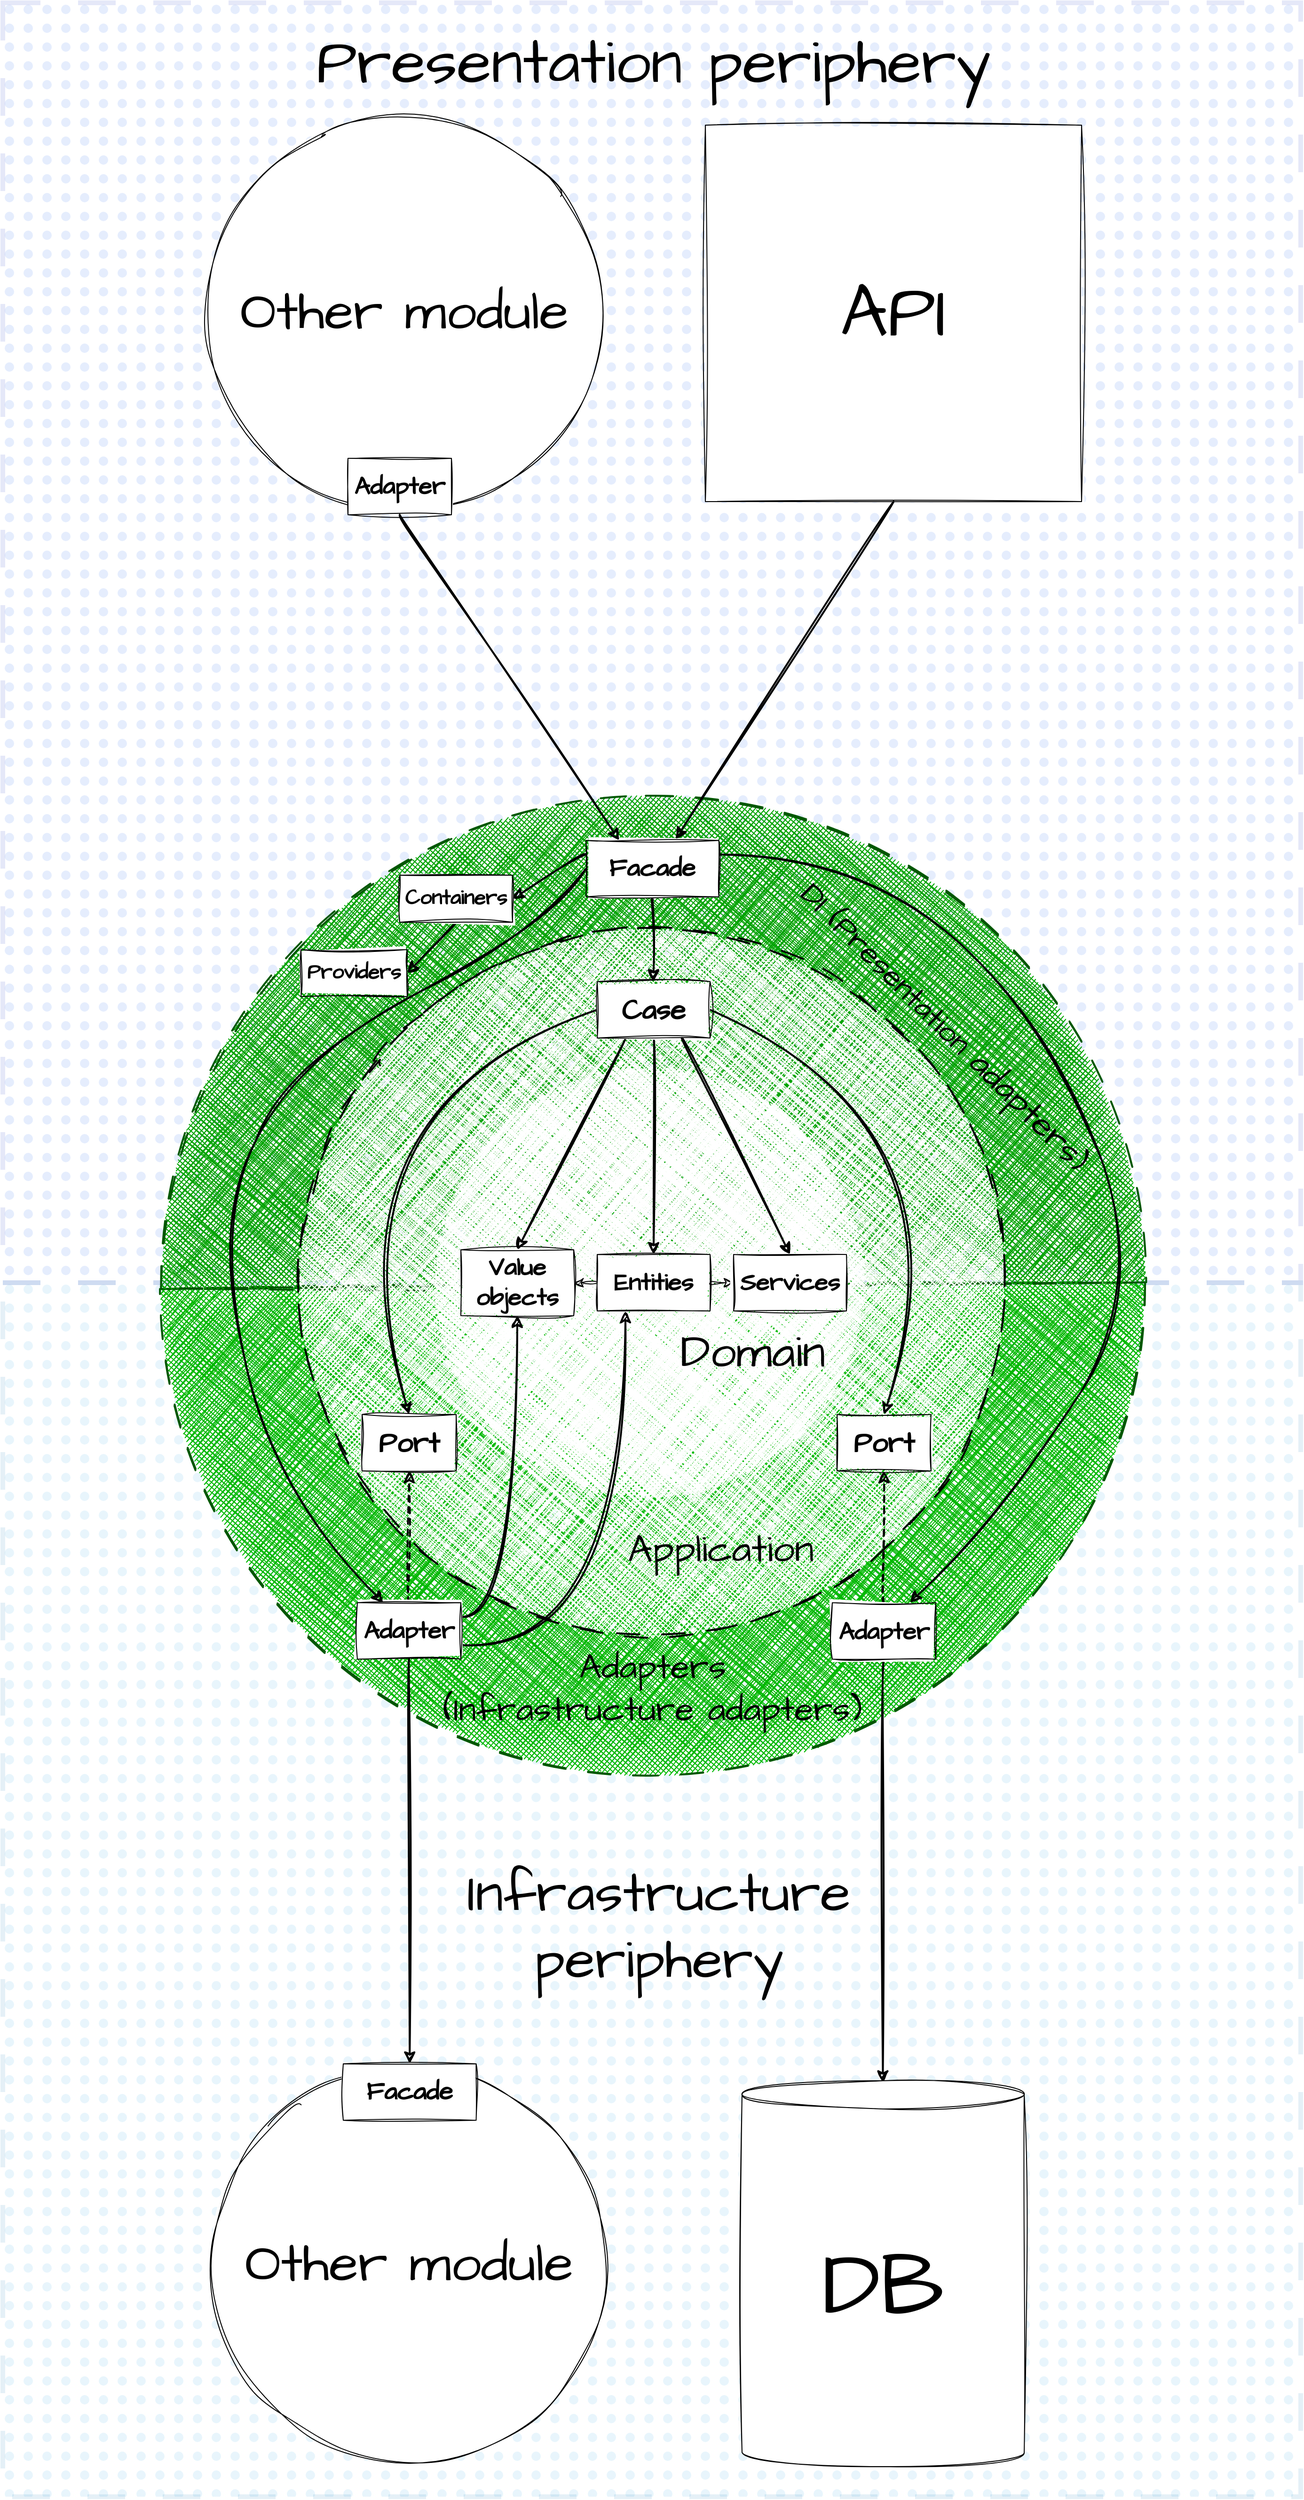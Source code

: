 <mxfile version="24.7.8">
  <diagram name="Страница — 1" id="fYOchGaFpr-KhARTQKkh">
    <mxGraphModel dx="3435" dy="3509" grid="1" gridSize="10" guides="1" tooltips="1" connect="1" arrows="1" fold="1" page="1" pageScale="1" pageWidth="1" pageHeight="1" math="0" shadow="0">
      <root>
        <mxCell id="0" />
        <mxCell id="1" parent="0" />
        <mxCell id="GpicunTV1zDzRyL_etDp-75" value="" style="rounded=0;whiteSpace=wrap;html=1;hachureGap=4;fontFamily=Architects Daughter;fontSource=https%3A%2F%2Ffonts.googleapis.com%2Fcss%3Ffamily%3DArchitects%2BDaughter;dashed=1;strokeWidth=5;dashPattern=8 8;strokeColor=#001DBC;fillColor=#0050ef;fontColor=#ffffff;opacity=10;fillStyle=dots;" parent="1" vertex="1">
          <mxGeometry x="-500" y="-1330" width="1380" height="1360" as="geometry" />
        </mxCell>
        <mxCell id="GpicunTV1zDzRyL_etDp-74" value="" style="rounded=0;whiteSpace=wrap;html=1;hachureGap=4;fontFamily=Architects Daughter;fontSource=https%3A%2F%2Ffonts.googleapis.com%2Fcss%3Ffamily%3DArchitects%2BDaughter;dashed=1;strokeWidth=5;dashPattern=8 8;strokeColor=#006EAF;fillColor=#1ba1e2;fontColor=#ffffff;opacity=10;fillStyle=dots;glass=0;" parent="1" vertex="1">
          <mxGeometry x="-500" y="30" width="1380" height="1290" as="geometry" />
        </mxCell>
        <mxCell id="uetNqnscLVQrveRdRB0L-13" value="" style="verticalLabelPosition=bottom;verticalAlign=top;html=1;shape=mxgraph.basic.pie;startAngle=0.25;endAngle=0.748;sketch=1;hachureGap=4;jiggle=2;curveFitting=1;fontFamily=Architects Daughter;fontSource=https%3A%2F%2Ffonts.googleapis.com%2Fcss%3Ffamily%3DArchitects%2BDaughter;rotation=0;dashed=1;strokeWidth=2;dashPattern=12 12;fillColor=#00B800;strokeColor=#005700;fillStyle=cross-hatch;fontColor=#ffffff;" parent="1" vertex="1">
          <mxGeometry x="-333" y="-493.75" width="1047.5" height="1047.5" as="geometry" />
        </mxCell>
        <mxCell id="GpicunTV1zDzRyL_etDp-24" value="" style="verticalLabelPosition=bottom;verticalAlign=top;html=1;shape=mxgraph.basic.pie;startAngle=0.25;endAngle=0.748;sketch=1;hachureGap=4;jiggle=2;curveFitting=1;fontFamily=Architects Daughter;fontSource=https%3A%2F%2Ffonts.googleapis.com%2Fcss%3Ffamily%3DArchitects%2BDaughter;rotation=-180;dashed=1;strokeWidth=2;dashPattern=12 12;fillColor=#00A300;strokeColor=#005700;fontColor=#ffffff;fillStyle=cross-hatch;" parent="1" vertex="1">
          <mxGeometry x="-331.75" y="-487.5" width="1047.5" height="1047.5" as="geometry" />
        </mxCell>
        <mxCell id="GpicunTV1zDzRyL_etDp-10" value="" style="ellipse;whiteSpace=wrap;html=1;aspect=fixed;sketch=1;hachureGap=4;jiggle=2;curveFitting=1;fontFamily=Architects Daughter;fontSource=https%3A%2F%2Ffonts.googleapis.com%2Fcss%3Ffamily%3DArchitects%2BDaughter;strokeWidth=2;dashed=1;dashPattern=12 12;fillStyle=cross-hatch;perimeterSpacing=0;strokeColor=default;" parent="1" vertex="1">
          <mxGeometry x="-185.5" y="-346.25" width="752.5" height="752.5" as="geometry" />
        </mxCell>
        <mxCell id="GpicunTV1zDzRyL_etDp-6" value="" style="ellipse;whiteSpace=wrap;html=1;aspect=fixed;sketch=1;hachureGap=4;jiggle=2;curveFitting=1;fontFamily=Architects Daughter;fontSource=https%3A%2F%2Ffonts.googleapis.com%2Fcss%3Ffamily%3DArchitects%2BDaughter;strokeWidth=3;dashed=1;dashPattern=12 12;fillStyle=cross-hatch;strokeColor=none;" parent="1" vertex="1">
          <mxGeometry x="-41.75" y="-198.75" width="457.5" height="457.5" as="geometry" />
        </mxCell>
        <mxCell id="uetNqnscLVQrveRdRB0L-4" style="edgeStyle=none;curved=1;rounded=0;sketch=1;hachureGap=4;jiggle=2;curveFitting=1;orthogonalLoop=1;jettySize=auto;html=1;exitX=1;exitY=0.5;exitDx=0;exitDy=0;entryX=0;entryY=0.5;entryDx=0;entryDy=0;fontFamily=Architects Daughter;fontSource=https%3A%2F%2Ffonts.googleapis.com%2Fcss%3Ffamily%3DArchitects%2BDaughter;fontSize=12;startSize=8;endSize=8;" parent="1" source="GpicunTV1zDzRyL_etDp-1" target="GpicunTV1zDzRyL_etDp-2" edge="1">
          <mxGeometry relative="1" as="geometry" />
        </mxCell>
        <mxCell id="uetNqnscLVQrveRdRB0L-5" style="edgeStyle=none;curved=1;rounded=0;sketch=1;hachureGap=4;jiggle=2;curveFitting=1;orthogonalLoop=1;jettySize=auto;html=1;exitX=0;exitY=0.5;exitDx=0;exitDy=0;entryX=1;entryY=0.5;entryDx=0;entryDy=0;fontFamily=Architects Daughter;fontSource=https%3A%2F%2Ffonts.googleapis.com%2Fcss%3Ffamily%3DArchitects%2BDaughter;fontSize=12;startSize=8;endSize=8;" parent="1" source="GpicunTV1zDzRyL_etDp-1" target="GpicunTV1zDzRyL_etDp-3" edge="1">
          <mxGeometry relative="1" as="geometry" />
        </mxCell>
        <mxCell id="GpicunTV1zDzRyL_etDp-1" value="Entities" style="rounded=0;whiteSpace=wrap;html=1;sketch=1;hachureGap=4;jiggle=2;curveFitting=1;fontFamily=Architects Daughter;fontSource=https%3A%2F%2Ffonts.googleapis.com%2Fcss%3Ffamily%3DArchitects%2BDaughter;fontSize=26;fontStyle=1" parent="1" vertex="1">
          <mxGeometry x="132" width="120" height="60" as="geometry" />
        </mxCell>
        <mxCell id="GpicunTV1zDzRyL_etDp-2" value="Services" style="rounded=0;whiteSpace=wrap;html=1;sketch=1;hachureGap=4;jiggle=2;curveFitting=1;fontFamily=Architects Daughter;fontSource=https%3A%2F%2Ffonts.googleapis.com%2Fcss%3Ffamily%3DArchitects%2BDaughter;fontSize=26;fontStyle=1" parent="1" vertex="1">
          <mxGeometry x="277" width="120" height="60" as="geometry" />
        </mxCell>
        <mxCell id="GpicunTV1zDzRyL_etDp-3" value="Value objects" style="rounded=0;whiteSpace=wrap;html=1;sketch=1;hachureGap=4;jiggle=2;curveFitting=1;fontFamily=Architects Daughter;fontSource=https%3A%2F%2Ffonts.googleapis.com%2Fcss%3Ffamily%3DArchitects%2BDaughter;fontSize=26;fontStyle=1" parent="1" vertex="1">
          <mxGeometry x="-13" y="-5" width="120" height="70" as="geometry" />
        </mxCell>
        <mxCell id="GpicunTV1zDzRyL_etDp-9" style="edgeStyle=none;curved=1;rounded=0;sketch=1;hachureGap=4;jiggle=2;curveFitting=1;orthogonalLoop=1;jettySize=auto;html=1;exitX=0.5;exitY=1;exitDx=0;exitDy=0;entryX=0.5;entryY=0;entryDx=0;entryDy=0;fontFamily=Architects Daughter;fontSource=https%3A%2F%2Ffonts.googleapis.com%2Fcss%3Ffamily%3DArchitects%2BDaughter;fontSize=12;startSize=8;endSize=8;strokeWidth=2;" parent="1" source="GpicunTV1zDzRyL_etDp-8" target="GpicunTV1zDzRyL_etDp-1" edge="1">
          <mxGeometry relative="1" as="geometry" />
        </mxCell>
        <mxCell id="uetNqnscLVQrveRdRB0L-8" style="edgeStyle=none;curved=1;rounded=0;sketch=1;hachureGap=4;jiggle=2;curveFitting=1;orthogonalLoop=1;jettySize=auto;html=1;exitX=0;exitY=0.5;exitDx=0;exitDy=0;entryX=0.5;entryY=0;entryDx=0;entryDy=0;fontFamily=Architects Daughter;fontSource=https%3A%2F%2Ffonts.googleapis.com%2Fcss%3Ffamily%3DArchitects%2BDaughter;fontSize=12;startSize=8;endSize=8;strokeWidth=2;" parent="1" source="GpicunTV1zDzRyL_etDp-8" target="GpicunTV1zDzRyL_etDp-15" edge="1">
          <mxGeometry relative="1" as="geometry">
            <Array as="points">
              <mxPoint x="-163" y="-160" />
            </Array>
          </mxGeometry>
        </mxCell>
        <mxCell id="uetNqnscLVQrveRdRB0L-9" style="edgeStyle=none;curved=1;rounded=0;sketch=1;hachureGap=4;jiggle=2;curveFitting=1;orthogonalLoop=1;jettySize=auto;html=1;exitX=0.25;exitY=1;exitDx=0;exitDy=0;entryX=0.5;entryY=0;entryDx=0;entryDy=0;fontFamily=Architects Daughter;fontSource=https%3A%2F%2Ffonts.googleapis.com%2Fcss%3Ffamily%3DArchitects%2BDaughter;fontSize=12;startSize=8;endSize=8;strokeWidth=2;" parent="1" source="GpicunTV1zDzRyL_etDp-8" target="GpicunTV1zDzRyL_etDp-3" edge="1">
          <mxGeometry relative="1" as="geometry" />
        </mxCell>
        <mxCell id="uetNqnscLVQrveRdRB0L-11" style="edgeStyle=none;curved=1;rounded=0;sketch=1;hachureGap=4;jiggle=2;curveFitting=1;orthogonalLoop=1;jettySize=auto;html=1;exitX=1;exitY=0.5;exitDx=0;exitDy=0;entryX=0.5;entryY=0;entryDx=0;entryDy=0;fontFamily=Architects Daughter;fontSource=https%3A%2F%2Ffonts.googleapis.com%2Fcss%3Ffamily%3DArchitects%2BDaughter;fontSize=12;startSize=8;endSize=8;strokeWidth=2;" parent="1" source="GpicunTV1zDzRyL_etDp-8" target="GpicunTV1zDzRyL_etDp-16" edge="1">
          <mxGeometry relative="1" as="geometry">
            <Array as="points">
              <mxPoint x="537" y="-140" />
            </Array>
          </mxGeometry>
        </mxCell>
        <mxCell id="GpicunTV1zDzRyL_etDp-8" value="Case" style="rounded=0;whiteSpace=wrap;html=1;sketch=1;hachureGap=4;jiggle=2;curveFitting=1;fontFamily=Architects Daughter;fontSource=https%3A%2F%2Ffonts.googleapis.com%2Fcss%3Ffamily%3DArchitects%2BDaughter;fontSize=30;fontStyle=1" parent="1" vertex="1">
          <mxGeometry x="132" y="-290" width="120" height="60" as="geometry" />
        </mxCell>
        <mxCell id="GpicunTV1zDzRyL_etDp-15" value="Port" style="rounded=0;whiteSpace=wrap;html=1;sketch=1;hachureGap=4;jiggle=2;curveFitting=1;fontFamily=Architects Daughter;fontSource=https%3A%2F%2Ffonts.googleapis.com%2Fcss%3Ffamily%3DArchitects%2BDaughter;fontSize=30;fontStyle=1" parent="1" vertex="1">
          <mxGeometry x="-118" y="170" width="100" height="60" as="geometry" />
        </mxCell>
        <mxCell id="GpicunTV1zDzRyL_etDp-16" value="&lt;span style=&quot;font-size: 30px;&quot;&gt;Port&lt;/span&gt;" style="rounded=0;whiteSpace=wrap;html=1;sketch=1;hachureGap=4;jiggle=2;curveFitting=1;fontFamily=Architects Daughter;fontSource=https%3A%2F%2Ffonts.googleapis.com%2Fcss%3Ffamily%3DArchitects%2BDaughter;fontSize=22;fontStyle=1" parent="1" vertex="1">
          <mxGeometry x="387" y="170" width="100" height="60" as="geometry" />
        </mxCell>
        <mxCell id="uetNqnscLVQrveRdRB0L-16" style="edgeStyle=none;curved=1;rounded=0;sketch=1;hachureGap=4;jiggle=2;curveFitting=1;orthogonalLoop=1;jettySize=auto;html=1;exitX=0.5;exitY=0;exitDx=0;exitDy=0;entryX=0.5;entryY=1;entryDx=0;entryDy=0;fontFamily=Architects Daughter;fontSource=https%3A%2F%2Ffonts.googleapis.com%2Fcss%3Ffamily%3DArchitects%2BDaughter;fontSize=12;startSize=8;endSize=8;dashed=1;strokeWidth=2;" parent="1" source="GpicunTV1zDzRyL_etDp-26" target="GpicunTV1zDzRyL_etDp-15" edge="1">
          <mxGeometry relative="1" as="geometry" />
        </mxCell>
        <mxCell id="uetNqnscLVQrveRdRB0L-18" style="edgeStyle=none;curved=1;rounded=0;sketch=1;hachureGap=4;jiggle=2;curveFitting=1;orthogonalLoop=1;jettySize=auto;html=1;exitX=1;exitY=0.25;exitDx=0;exitDy=0;entryX=0.5;entryY=1;entryDx=0;entryDy=0;fontFamily=Architects Daughter;fontSource=https%3A%2F%2Ffonts.googleapis.com%2Fcss%3Ffamily%3DArchitects%2BDaughter;fontSize=12;startSize=8;endSize=8;strokeWidth=2;" parent="1" source="GpicunTV1zDzRyL_etDp-26" target="GpicunTV1zDzRyL_etDp-3" edge="1">
          <mxGeometry relative="1" as="geometry">
            <Array as="points">
              <mxPoint x="47" y="390" />
            </Array>
          </mxGeometry>
        </mxCell>
        <mxCell id="uetNqnscLVQrveRdRB0L-19" style="edgeStyle=none;curved=1;rounded=0;sketch=1;hachureGap=4;jiggle=2;curveFitting=1;orthogonalLoop=1;jettySize=auto;html=1;exitX=1;exitY=0.75;exitDx=0;exitDy=0;entryX=0.25;entryY=1;entryDx=0;entryDy=0;fontFamily=Architects Daughter;fontSource=https%3A%2F%2Ffonts.googleapis.com%2Fcss%3Ffamily%3DArchitects%2BDaughter;fontSize=12;startSize=8;endSize=8;strokeWidth=2;" parent="1" source="GpicunTV1zDzRyL_etDp-26" target="GpicunTV1zDzRyL_etDp-1" edge="1">
          <mxGeometry relative="1" as="geometry">
            <Array as="points">
              <mxPoint x="162" y="429" />
            </Array>
          </mxGeometry>
        </mxCell>
        <mxCell id="GpicunTV1zDzRyL_etDp-26" value="Adapter" style="rounded=0;whiteSpace=wrap;html=1;sketch=1;hachureGap=4;jiggle=2;curveFitting=1;fontFamily=Architects Daughter;fontSource=https%3A%2F%2Ffonts.googleapis.com%2Fcss%3Ffamily%3DArchitects%2BDaughter;fontSize=26;fontStyle=1" parent="1" vertex="1">
          <mxGeometry x="-123" y="370" width="110" height="60" as="geometry" />
        </mxCell>
        <mxCell id="GpicunTV1zDzRyL_etDp-31" style="edgeStyle=none;curved=1;rounded=0;sketch=1;hachureGap=4;jiggle=2;curveFitting=1;orthogonalLoop=1;jettySize=auto;html=1;exitX=0.5;exitY=0;exitDx=0;exitDy=0;entryX=0.5;entryY=1;entryDx=0;entryDy=0;fontFamily=Architects Daughter;fontSource=https%3A%2F%2Ffonts.googleapis.com%2Fcss%3Ffamily%3DArchitects%2BDaughter;fontSize=12;startSize=8;endSize=8;strokeWidth=2;dashed=1;" parent="1" source="GpicunTV1zDzRyL_etDp-30" target="GpicunTV1zDzRyL_etDp-16" edge="1">
          <mxGeometry relative="1" as="geometry" />
        </mxCell>
        <mxCell id="uetNqnscLVQrveRdRB0L-32" style="edgeStyle=none;curved=1;rounded=0;sketch=1;hachureGap=4;jiggle=2;curveFitting=1;orthogonalLoop=1;jettySize=auto;html=1;exitX=0.5;exitY=1;exitDx=0;exitDy=0;entryX=0.499;entryY=0.005;entryDx=0;entryDy=0;fontFamily=Architects Daughter;fontSource=https%3A%2F%2Ffonts.googleapis.com%2Fcss%3Ffamily%3DArchitects%2BDaughter;fontSize=12;startSize=8;endSize=8;strokeWidth=2;entryPerimeter=0;" parent="1" source="GpicunTV1zDzRyL_etDp-30" target="n2jJXwar88tXIw-KePfp-14" edge="1">
          <mxGeometry relative="1" as="geometry">
            <mxPoint x="435.625" y="869" as="targetPoint" />
          </mxGeometry>
        </mxCell>
        <mxCell id="GpicunTV1zDzRyL_etDp-30" value="&lt;font style=&quot;font-size: 26px;&quot;&gt;Adapter&lt;/font&gt;" style="rounded=0;whiteSpace=wrap;html=1;sketch=1;hachureGap=4;jiggle=2;curveFitting=1;fontFamily=Architects Daughter;fontSource=https%3A%2F%2Ffonts.googleapis.com%2Fcss%3Ffamily%3DArchitects%2BDaughter;fontSize=28;fontStyle=1" parent="1" vertex="1">
          <mxGeometry x="382" y="370" width="110" height="60" as="geometry" />
        </mxCell>
        <mxCell id="uetNqnscLVQrveRdRB0L-23" style="edgeStyle=none;curved=1;rounded=0;sketch=1;hachureGap=4;jiggle=2;curveFitting=1;orthogonalLoop=1;jettySize=auto;html=1;exitX=0;exitY=0.5;exitDx=0;exitDy=0;entryX=1;entryY=0.5;entryDx=0;entryDy=0;fontFamily=Architects Daughter;fontSource=https%3A%2F%2Ffonts.googleapis.com%2Fcss%3Ffamily%3DArchitects%2BDaughter;fontSize=12;startSize=8;endSize=8;dashed=1;strokeWidth=2;" parent="1" edge="1">
          <mxGeometry relative="1" as="geometry">
            <mxPoint x="410" y="90" as="targetPoint" />
          </mxGeometry>
        </mxCell>
        <mxCell id="GpicunTV1zDzRyL_etDp-47" style="edgeStyle=none;curved=1;rounded=0;sketch=1;hachureGap=4;jiggle=2;curveFitting=1;orthogonalLoop=1;jettySize=auto;html=1;exitX=0.5;exitY=1;exitDx=0;exitDy=0;entryX=0.5;entryY=0;entryDx=0;entryDy=0;fontFamily=Architects Daughter;fontSource=https%3A%2F%2Ffonts.googleapis.com%2Fcss%3Ffamily%3DArchitects%2BDaughter;fontSize=12;startSize=8;endSize=8;strokeWidth=2;" parent="1" source="GpicunTV1zDzRyL_etDp-45" target="GpicunTV1zDzRyL_etDp-8" edge="1">
          <mxGeometry relative="1" as="geometry" />
        </mxCell>
        <mxCell id="uetNqnscLVQrveRdRB0L-33" style="edgeStyle=none;curved=1;rounded=0;sketch=1;hachureGap=4;jiggle=2;curveFitting=1;orthogonalLoop=1;jettySize=auto;html=1;exitX=0;exitY=0.5;exitDx=0;exitDy=0;entryX=0.25;entryY=0;entryDx=0;entryDy=0;fontFamily=Architects Daughter;fontSource=https%3A%2F%2Ffonts.googleapis.com%2Fcss%3Ffamily%3DArchitects%2BDaughter;fontSize=12;startSize=8;endSize=8;strokeWidth=2;" parent="1" source="GpicunTV1zDzRyL_etDp-45" target="GpicunTV1zDzRyL_etDp-26" edge="1">
          <mxGeometry relative="1" as="geometry">
            <Array as="points">
              <mxPoint x="80" y="-350" />
              <mxPoint x="-190" y="-210" />
              <mxPoint x="-273" y="-30" />
              <mxPoint x="-213" y="250" />
            </Array>
          </mxGeometry>
        </mxCell>
        <mxCell id="uetNqnscLVQrveRdRB0L-34" style="edgeStyle=none;curved=1;rounded=0;sketch=1;hachureGap=4;jiggle=2;curveFitting=1;orthogonalLoop=1;jettySize=auto;html=1;exitX=1;exitY=0.25;exitDx=0;exitDy=0;entryX=0.75;entryY=0;entryDx=0;entryDy=0;fontFamily=Architects Daughter;fontSource=https%3A%2F%2Ffonts.googleapis.com%2Fcss%3Ffamily%3DArchitects%2BDaughter;fontSize=12;startSize=8;endSize=8;strokeWidth=2;" parent="1" source="GpicunTV1zDzRyL_etDp-45" target="GpicunTV1zDzRyL_etDp-30" edge="1">
          <mxGeometry relative="1" as="geometry">
            <Array as="points">
              <mxPoint x="427" y="-420" />
              <mxPoint x="620" y="-230" />
              <mxPoint x="717" y="30" />
              <mxPoint x="577" y="260" />
            </Array>
          </mxGeometry>
        </mxCell>
        <mxCell id="n2jJXwar88tXIw-KePfp-10" style="edgeStyle=none;curved=1;rounded=0;sketch=1;hachureGap=4;jiggle=2;curveFitting=1;orthogonalLoop=1;jettySize=auto;html=1;exitX=0;exitY=0.25;exitDx=0;exitDy=0;entryX=1;entryY=0.5;entryDx=0;entryDy=0;fontFamily=Architects Daughter;fontSource=https%3A%2F%2Ffonts.googleapis.com%2Fcss%3Ffamily%3DArchitects%2BDaughter;fontSize=12;startSize=8;endSize=8;strokeWidth=2;" edge="1" parent="1" source="GpicunTV1zDzRyL_etDp-45" target="n2jJXwar88tXIw-KePfp-8">
          <mxGeometry relative="1" as="geometry" />
        </mxCell>
        <mxCell id="GpicunTV1zDzRyL_etDp-45" value="Facade" style="rounded=0;whiteSpace=wrap;html=1;sketch=1;hachureGap=4;jiggle=2;curveFitting=1;fontFamily=Architects Daughter;fontSource=https%3A%2F%2Ffonts.googleapis.com%2Fcss%3Ffamily%3DArchitects%2BDaughter;fontSize=27;fontStyle=1" parent="1" vertex="1">
          <mxGeometry x="120.12" y="-440" width="141.25" height="60" as="geometry" />
        </mxCell>
        <mxCell id="uetNqnscLVQrveRdRB0L-24" style="edgeStyle=none;curved=1;rounded=0;sketch=1;hachureGap=4;jiggle=2;curveFitting=1;orthogonalLoop=1;jettySize=auto;html=1;exitX=0.75;exitY=1;exitDx=0;exitDy=0;entryX=0.5;entryY=0;entryDx=0;entryDy=0;fontFamily=Architects Daughter;fontSource=https%3A%2F%2Ffonts.googleapis.com%2Fcss%3Ffamily%3DArchitects%2BDaughter;fontSize=12;startSize=8;endSize=8;strokeWidth=2;" parent="1" source="GpicunTV1zDzRyL_etDp-8" target="GpicunTV1zDzRyL_etDp-2" edge="1">
          <mxGeometry relative="1" as="geometry">
            <mxPoint x="337" y="-346.25" as="sourcePoint" />
          </mxGeometry>
        </mxCell>
        <mxCell id="GpicunTV1zDzRyL_etDp-65" value="&lt;font style=&quot;font-size: 79px;&quot;&gt;API&lt;/font&gt;" style="whiteSpace=wrap;html=1;aspect=fixed;sketch=1;hachureGap=4;jiggle=2;curveFitting=1;fontFamily=Architects Daughter;fontSource=https%3A%2F%2Ffonts.googleapis.com%2Fcss%3Ffamily%3DArchitects%2BDaughter;" parent="1" vertex="1">
          <mxGeometry x="247" y="-1200" width="400" height="400" as="geometry" />
        </mxCell>
        <mxCell id="GpicunTV1zDzRyL_etDp-76" value="&lt;font style=&quot;font-size: 37px;&quot;&gt;Adapters&lt;/font&gt;&lt;div style=&quot;font-size: 37px;&quot;&gt;&lt;font style=&quot;font-size: 37px;&quot;&gt;(Infrastructure adapters)&lt;/font&gt;&lt;/div&gt;" style="text;html=1;align=center;verticalAlign=middle;whiteSpace=wrap;rounded=0;fontSize=37;fontFamily=Architects Daughter;fontSource=https%3A%2F%2Ffonts.googleapis.com%2Fcss%3Ffamily%3DArchitects%2BDaughter;fontStyle=0" parent="1" vertex="1">
          <mxGeometry x="-133" y="447" width="647.5" height="30" as="geometry" />
        </mxCell>
        <mxCell id="GpicunTV1zDzRyL_etDp-77" value="&lt;span style=&quot;font-size: 41px;&quot;&gt;Application&lt;/span&gt;" style="text;html=1;align=center;verticalAlign=middle;whiteSpace=wrap;rounded=0;fontSize=41;fontFamily=Architects Daughter;fontSource=https%3A%2F%2Ffonts.googleapis.com%2Fcss%3Ffamily%3DArchitects%2BDaughter;fontStyle=0" parent="1" vertex="1">
          <mxGeometry x="151" y="299" width="225" height="30" as="geometry" />
        </mxCell>
        <mxCell id="GpicunTV1zDzRyL_etDp-78" value="&lt;span style=&quot;font-size: 49px;&quot;&gt;Domain&lt;/span&gt;" style="text;html=1;align=center;verticalAlign=middle;whiteSpace=wrap;rounded=0;fontSize=41;fontFamily=Architects Daughter;fontSource=https%3A%2F%2Ffonts.googleapis.com%2Fcss%3Ffamily%3DArchitects%2BDaughter;fontStyle=0" parent="1" vertex="1">
          <mxGeometry x="207.63" y="90" width="179.37" height="30" as="geometry" />
        </mxCell>
        <mxCell id="GpicunTV1zDzRyL_etDp-79" value="DI&amp;nbsp;&lt;span style=&quot;background-color: initial;&quot;&gt;(Presentation&amp;nbsp;&lt;/span&gt;&lt;span style=&quot;font-size: 37px;&quot;&gt;adapters&lt;/span&gt;&lt;span style=&quot;background-color: initial;&quot;&gt;)&lt;/span&gt;" style="text;html=1;align=center;verticalAlign=middle;whiteSpace=wrap;rounded=0;fontSize=33;fontFamily=Architects Daughter;fontSource=https%3A%2F%2Ffonts.googleapis.com%2Fcss%3Ffamily%3DArchitects%2BDaughter;arcSize=50;rotation=45;" parent="1" vertex="1">
          <mxGeometry x="272" y="-256" width="458" height="30" as="geometry" />
        </mxCell>
        <mxCell id="GpicunTV1zDzRyL_etDp-83" value="Infrastructure&lt;div style=&quot;font-size: 59px;&quot;&gt;&lt;font style=&quot;font-size: 59px;&quot;&gt;periphery&lt;/font&gt;&lt;br style=&quot;font-size: 59px;&quot;&gt;&lt;/div&gt;" style="text;html=1;align=center;verticalAlign=middle;whiteSpace=wrap;rounded=0;fontSize=59;fontFamily=Architects Daughter;fontSource=https%3A%2F%2Ffonts.googleapis.com%2Fcss%3Ffamily%3DArchitects%2BDaughter;strokeWidth=1;" parent="1" vertex="1">
          <mxGeometry x="-33" y="700" width="461.25" height="30" as="geometry" />
        </mxCell>
        <mxCell id="GpicunTV1zDzRyL_etDp-84" style="edgeStyle=none;curved=1;rounded=0;sketch=1;hachureGap=4;jiggle=2;curveFitting=1;orthogonalLoop=1;jettySize=auto;html=1;exitX=0.5;exitY=0;exitDx=0;exitDy=0;fontFamily=Architects Daughter;fontSource=https%3A%2F%2Ffonts.googleapis.com%2Fcss%3Ffamily%3DArchitects%2BDaughter;fontSize=12;startSize=8;endSize=8;" parent="1" edge="1">
          <mxGeometry relative="1" as="geometry">
            <mxPoint x="870.005" y="-40" as="sourcePoint" />
            <mxPoint x="870.005" y="-40" as="targetPoint" />
          </mxGeometry>
        </mxCell>
        <mxCell id="GpicunTV1zDzRyL_etDp-87" value="&lt;div style=&quot;font-size: 67px;&quot;&gt;Presentation&amp;nbsp;&lt;span style=&quot;background-color: initial;&quot;&gt;periphery&lt;/span&gt;&lt;/div&gt;" style="text;html=1;align=center;verticalAlign=middle;whiteSpace=wrap;rounded=0;fontSize=67;fontFamily=Architects Daughter;fontSource=https%3A%2F%2Ffonts.googleapis.com%2Fcss%3Ffamily%3DArchitects%2BDaughter;" parent="1" vertex="1">
          <mxGeometry x="-373" y="-1280" width="1130" height="30" as="geometry" />
        </mxCell>
        <mxCell id="GpicunTV1zDzRyL_etDp-88" style="edgeStyle=none;curved=1;rounded=0;sketch=1;hachureGap=4;jiggle=2;curveFitting=1;orthogonalLoop=1;jettySize=auto;html=1;exitX=0.5;exitY=1;exitDx=0;exitDy=0;fontFamily=Architects Daughter;fontSource=https%3A%2F%2Ffonts.googleapis.com%2Fcss%3Ffamily%3DArchitects%2BDaughter;fontSize=12;startSize=8;endSize=8;" parent="1" source="GpicunTV1zDzRyL_etDp-87" target="GpicunTV1zDzRyL_etDp-87" edge="1">
          <mxGeometry relative="1" as="geometry" />
        </mxCell>
        <mxCell id="uetNqnscLVQrveRdRB0L-27" style="edgeStyle=none;curved=1;rounded=0;sketch=1;hachureGap=4;jiggle=2;curveFitting=1;orthogonalLoop=1;jettySize=auto;html=1;exitX=0.5;exitY=0;exitDx=0;exitDy=0;fontFamily=Architects Daughter;fontSource=https%3A%2F%2Ffonts.googleapis.com%2Fcss%3Ffamily%3DArchitects%2BDaughter;fontSize=12;startSize=8;endSize=8;" parent="1" source="GpicunTV1zDzRyL_etDp-79" target="GpicunTV1zDzRyL_etDp-79" edge="1">
          <mxGeometry relative="1" as="geometry" />
        </mxCell>
        <mxCell id="uetNqnscLVQrveRdRB0L-31" style="edgeStyle=none;curved=1;rounded=0;sketch=1;hachureGap=4;jiggle=2;curveFitting=1;orthogonalLoop=1;jettySize=auto;html=1;exitX=0.5;exitY=1;exitDx=0;exitDy=0;entryX=0.5;entryY=0;entryDx=0;entryDy=0;fontFamily=Architects Daughter;fontSource=https%3A%2F%2Ffonts.googleapis.com%2Fcss%3Ffamily%3DArchitects%2BDaughter;fontSize=12;startSize=8;endSize=8;strokeWidth=2;" parent="1" source="GpicunTV1zDzRyL_etDp-26" target="n2jJXwar88tXIw-KePfp-21" edge="1">
          <mxGeometry relative="1" as="geometry">
            <mxPoint x="-68" y="850" as="targetPoint" />
          </mxGeometry>
        </mxCell>
        <mxCell id="uetNqnscLVQrveRdRB0L-35" value="" style="group;fontStyle=0;fontSize=26;strokeColor=none;" parent="1" vertex="1" connectable="0">
          <mxGeometry x="-283" y="-1210" width="420" height="450" as="geometry" />
        </mxCell>
        <mxCell id="GpicunTV1zDzRyL_etDp-69" value="Other module" style="ellipse;whiteSpace=wrap;html=1;aspect=fixed;sketch=1;hachureGap=4;jiggle=2;curveFitting=1;fontFamily=Architects Daughter;fontSource=https%3A%2F%2Ffonts.googleapis.com%2Fcss%3Ffamily%3DArchitects%2BDaughter;fontSize=57;" parent="uetNqnscLVQrveRdRB0L-35" vertex="1">
          <mxGeometry width="420" height="420" as="geometry" />
        </mxCell>
        <mxCell id="GpicunTV1zDzRyL_etDp-72" value="&lt;font style=&quot;font-size: 26px;&quot;&gt;Adapter&lt;/font&gt;" style="rounded=0;whiteSpace=wrap;html=1;sketch=1;hachureGap=4;jiggle=2;curveFitting=1;fontFamily=Architects Daughter;fontSource=https%3A%2F%2Ffonts.googleapis.com%2Fcss%3Ffamily%3DArchitects%2BDaughter;fontSize=22;fontStyle=1" parent="uetNqnscLVQrveRdRB0L-35" vertex="1">
          <mxGeometry x="150" y="364" width="110" height="60" as="geometry" />
        </mxCell>
        <mxCell id="uetNqnscLVQrveRdRB0L-36" style="edgeStyle=none;curved=1;rounded=0;sketch=1;hachureGap=4;jiggle=2;curveFitting=1;orthogonalLoop=1;jettySize=auto;html=1;exitX=0.5;exitY=1;exitDx=0;exitDy=0;entryX=0.25;entryY=0;entryDx=0;entryDy=0;fontFamily=Architects Daughter;fontSource=https%3A%2F%2Ffonts.googleapis.com%2Fcss%3Ffamily%3DArchitects%2BDaughter;fontSize=12;startSize=8;endSize=8;strokeWidth=2;" parent="1" source="GpicunTV1zDzRyL_etDp-72" target="GpicunTV1zDzRyL_etDp-45" edge="1">
          <mxGeometry relative="1" as="geometry" />
        </mxCell>
        <mxCell id="uetNqnscLVQrveRdRB0L-37" style="edgeStyle=none;curved=1;rounded=0;sketch=1;hachureGap=4;jiggle=2;curveFitting=1;orthogonalLoop=1;jettySize=auto;html=1;exitX=0.5;exitY=1;exitDx=0;exitDy=0;entryX=0.674;entryY=-0.022;entryDx=0;entryDy=0;entryPerimeter=0;fontFamily=Architects Daughter;fontSource=https%3A%2F%2Ffonts.googleapis.com%2Fcss%3Ffamily%3DArchitects%2BDaughter;fontSize=12;startSize=8;endSize=8;strokeWidth=2;" parent="1" source="GpicunTV1zDzRyL_etDp-65" target="GpicunTV1zDzRyL_etDp-45" edge="1">
          <mxGeometry relative="1" as="geometry" />
        </mxCell>
        <mxCell id="n2jJXwar88tXIw-KePfp-7" value="Providers" style="rounded=0;whiteSpace=wrap;html=1;sketch=1;hachureGap=4;jiggle=2;curveFitting=1;fontFamily=Architects Daughter;fontSource=https%3A%2F%2Ffonts.googleapis.com%2Fcss%3Ffamily%3DArchitects%2BDaughter;fontSize=22;fontStyle=1" vertex="1" parent="1">
          <mxGeometry x="-183" y="-324" width="113" height="50" as="geometry" />
        </mxCell>
        <mxCell id="n2jJXwar88tXIw-KePfp-9" style="edgeStyle=none;curved=1;rounded=0;sketch=1;hachureGap=4;jiggle=2;curveFitting=1;orthogonalLoop=1;jettySize=auto;html=1;exitX=0.5;exitY=1;exitDx=0;exitDy=0;entryX=1;entryY=0.5;entryDx=0;entryDy=0;fontFamily=Architects Daughter;fontSource=https%3A%2F%2Ffonts.googleapis.com%2Fcss%3Ffamily%3DArchitects%2BDaughter;fontSize=12;startSize=8;endSize=8;strokeWidth=2;" edge="1" parent="1" source="n2jJXwar88tXIw-KePfp-8" target="n2jJXwar88tXIw-KePfp-7">
          <mxGeometry relative="1" as="geometry" />
        </mxCell>
        <mxCell id="n2jJXwar88tXIw-KePfp-8" value="Containers" style="rounded=0;whiteSpace=wrap;html=1;sketch=1;hachureGap=4;jiggle=2;curveFitting=1;fontFamily=Architects Daughter;fontSource=https%3A%2F%2Ffonts.googleapis.com%2Fcss%3Ffamily%3DArchitects%2BDaughter;fontSize=22;fontStyle=1" vertex="1" parent="1">
          <mxGeometry x="-78" y="-403" width="120" height="50" as="geometry" />
        </mxCell>
        <mxCell id="n2jJXwar88tXIw-KePfp-14" value="DB" style="shape=cylinder3;whiteSpace=wrap;html=1;boundedLbl=1;backgroundOutline=1;size=15;sketch=1;hachureGap=4;jiggle=2;curveFitting=1;fontFamily=Architects Daughter;fontSource=https%3A%2F%2Ffonts.googleapis.com%2Fcss%3Ffamily%3DArchitects%2BDaughter;fontSize=95;" vertex="1" parent="1">
          <mxGeometry x="286" y="878" width="300" height="410" as="geometry" />
        </mxCell>
        <mxCell id="n2jJXwar88tXIw-KePfp-19" value="" style="group" vertex="1" connectable="0" parent="1">
          <mxGeometry x="-276" y="860" width="420" height="424" as="geometry" />
        </mxCell>
        <mxCell id="n2jJXwar88tXIw-KePfp-20" value="Other module" style="ellipse;whiteSpace=wrap;html=1;aspect=fixed;sketch=1;hachureGap=4;jiggle=2;curveFitting=1;fontFamily=Architects Daughter;fontSource=https%3A%2F%2Ffonts.googleapis.com%2Fcss%3Ffamily%3DArchitects%2BDaughter;fontSize=57;" vertex="1" parent="n2jJXwar88tXIw-KePfp-19">
          <mxGeometry x="-2" y="4" width="420" height="420" as="geometry" />
        </mxCell>
        <mxCell id="n2jJXwar88tXIw-KePfp-21" value="&lt;span style=&quot;font-size: 27px;&quot;&gt;Facade&lt;/span&gt;" style="rounded=0;whiteSpace=wrap;html=1;sketch=1;hachureGap=4;jiggle=2;curveFitting=1;fontFamily=Architects Daughter;fontSource=https%3A%2F%2Ffonts.googleapis.com%2Fcss%3Ffamily%3DArchitects%2BDaughter;fontSize=22;fontStyle=1" vertex="1" parent="n2jJXwar88tXIw-KePfp-19">
          <mxGeometry x="138" width="141.25" height="60" as="geometry" />
        </mxCell>
      </root>
    </mxGraphModel>
  </diagram>
</mxfile>
